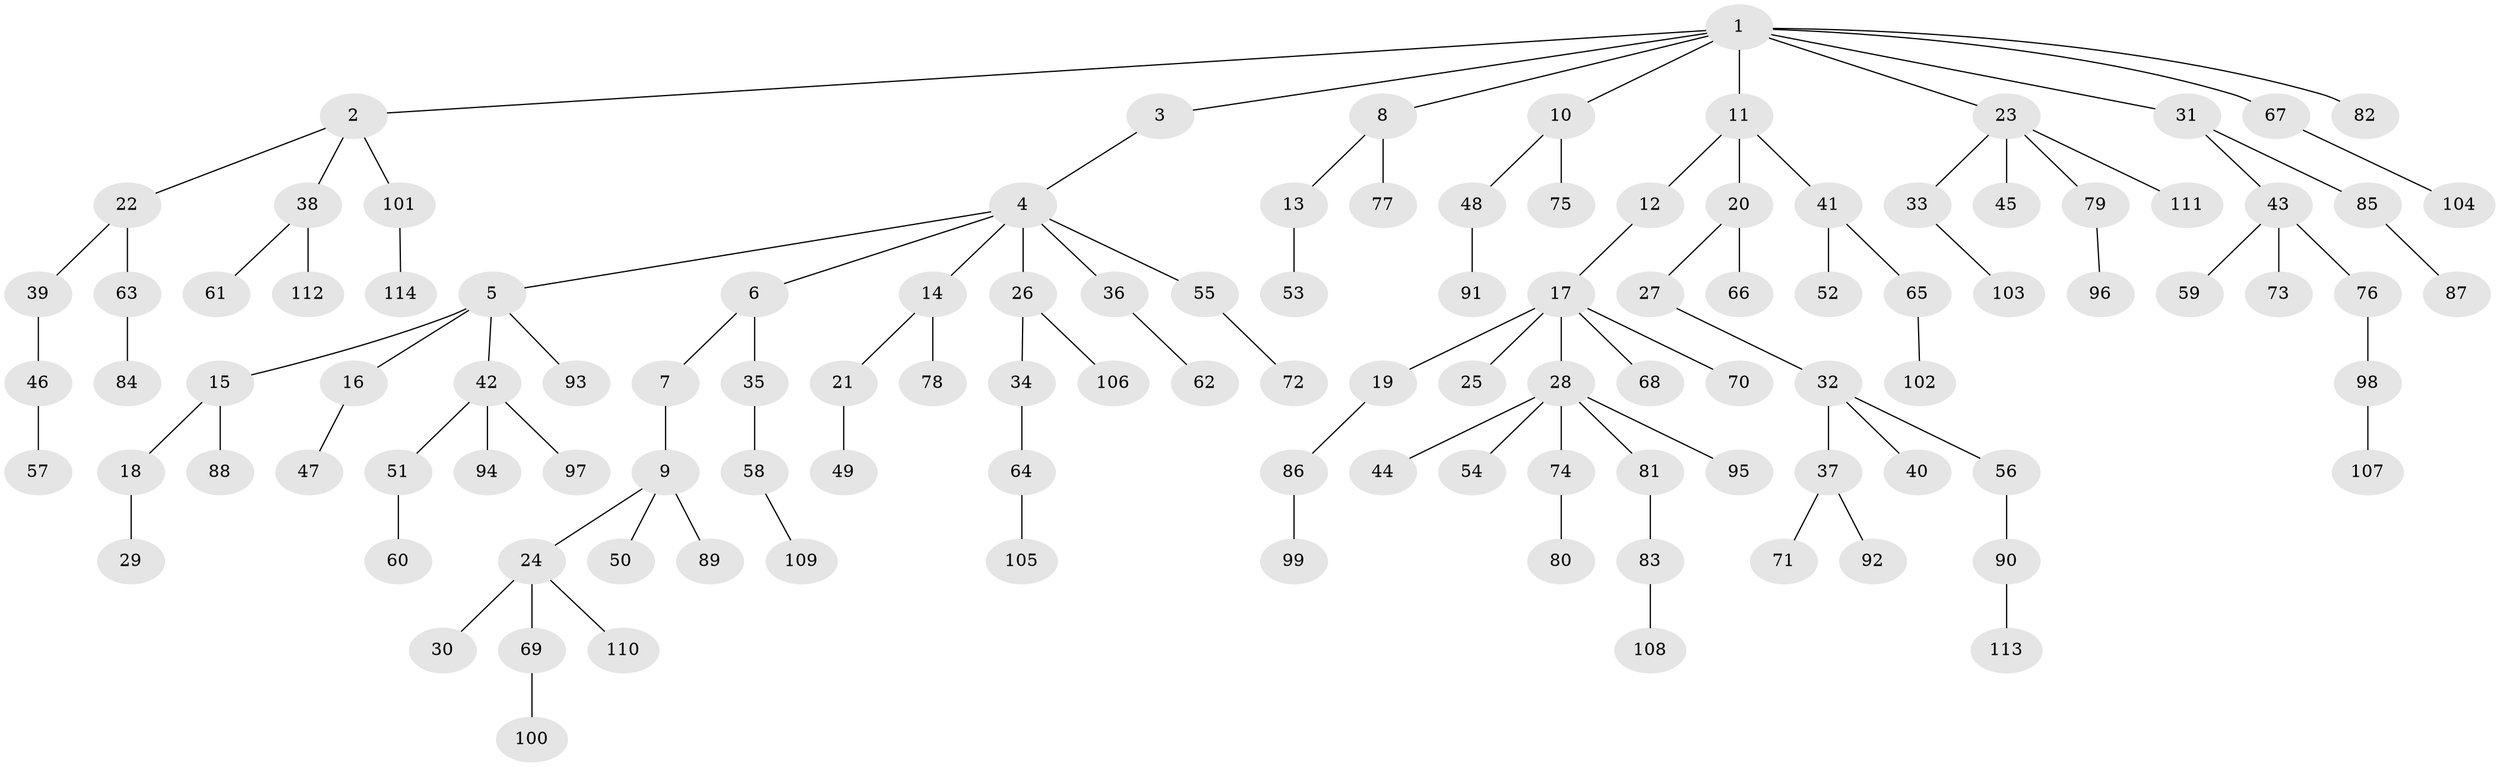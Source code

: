 // Generated by graph-tools (version 1.1) at 2025/26/03/09/25 03:26:23]
// undirected, 114 vertices, 113 edges
graph export_dot {
graph [start="1"]
  node [color=gray90,style=filled];
  1;
  2;
  3;
  4;
  5;
  6;
  7;
  8;
  9;
  10;
  11;
  12;
  13;
  14;
  15;
  16;
  17;
  18;
  19;
  20;
  21;
  22;
  23;
  24;
  25;
  26;
  27;
  28;
  29;
  30;
  31;
  32;
  33;
  34;
  35;
  36;
  37;
  38;
  39;
  40;
  41;
  42;
  43;
  44;
  45;
  46;
  47;
  48;
  49;
  50;
  51;
  52;
  53;
  54;
  55;
  56;
  57;
  58;
  59;
  60;
  61;
  62;
  63;
  64;
  65;
  66;
  67;
  68;
  69;
  70;
  71;
  72;
  73;
  74;
  75;
  76;
  77;
  78;
  79;
  80;
  81;
  82;
  83;
  84;
  85;
  86;
  87;
  88;
  89;
  90;
  91;
  92;
  93;
  94;
  95;
  96;
  97;
  98;
  99;
  100;
  101;
  102;
  103;
  104;
  105;
  106;
  107;
  108;
  109;
  110;
  111;
  112;
  113;
  114;
  1 -- 2;
  1 -- 3;
  1 -- 8;
  1 -- 10;
  1 -- 11;
  1 -- 23;
  1 -- 31;
  1 -- 67;
  1 -- 82;
  2 -- 22;
  2 -- 38;
  2 -- 101;
  3 -- 4;
  4 -- 5;
  4 -- 6;
  4 -- 14;
  4 -- 26;
  4 -- 36;
  4 -- 55;
  5 -- 15;
  5 -- 16;
  5 -- 42;
  5 -- 93;
  6 -- 7;
  6 -- 35;
  7 -- 9;
  8 -- 13;
  8 -- 77;
  9 -- 24;
  9 -- 50;
  9 -- 89;
  10 -- 48;
  10 -- 75;
  11 -- 12;
  11 -- 20;
  11 -- 41;
  12 -- 17;
  13 -- 53;
  14 -- 21;
  14 -- 78;
  15 -- 18;
  15 -- 88;
  16 -- 47;
  17 -- 19;
  17 -- 25;
  17 -- 28;
  17 -- 68;
  17 -- 70;
  18 -- 29;
  19 -- 86;
  20 -- 27;
  20 -- 66;
  21 -- 49;
  22 -- 39;
  22 -- 63;
  23 -- 33;
  23 -- 45;
  23 -- 79;
  23 -- 111;
  24 -- 30;
  24 -- 69;
  24 -- 110;
  26 -- 34;
  26 -- 106;
  27 -- 32;
  28 -- 44;
  28 -- 54;
  28 -- 74;
  28 -- 81;
  28 -- 95;
  31 -- 43;
  31 -- 85;
  32 -- 37;
  32 -- 40;
  32 -- 56;
  33 -- 103;
  34 -- 64;
  35 -- 58;
  36 -- 62;
  37 -- 71;
  37 -- 92;
  38 -- 61;
  38 -- 112;
  39 -- 46;
  41 -- 52;
  41 -- 65;
  42 -- 51;
  42 -- 94;
  42 -- 97;
  43 -- 59;
  43 -- 73;
  43 -- 76;
  46 -- 57;
  48 -- 91;
  51 -- 60;
  55 -- 72;
  56 -- 90;
  58 -- 109;
  63 -- 84;
  64 -- 105;
  65 -- 102;
  67 -- 104;
  69 -- 100;
  74 -- 80;
  76 -- 98;
  79 -- 96;
  81 -- 83;
  83 -- 108;
  85 -- 87;
  86 -- 99;
  90 -- 113;
  98 -- 107;
  101 -- 114;
}

